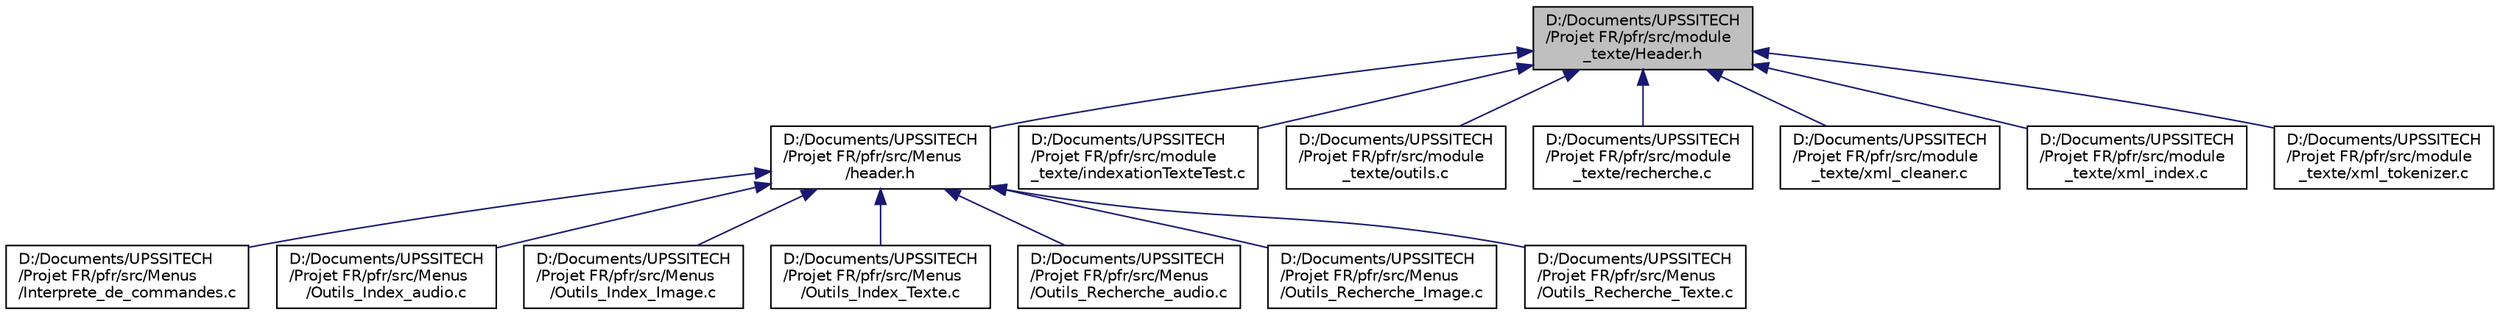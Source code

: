digraph "D:/Documents/UPSSITECH/Projet FR/pfr/src/module_texte/Header.h"
{
  edge [fontname="Helvetica",fontsize="10",labelfontname="Helvetica",labelfontsize="10"];
  node [fontname="Helvetica",fontsize="10",shape=record];
  Node12 [label="D:/Documents/UPSSITECH\l/Projet FR/pfr/src/module\l_texte/Header.h",height=0.2,width=0.4,color="black", fillcolor="grey75", style="filled", fontcolor="black"];
  Node12 -> Node13 [dir="back",color="midnightblue",fontsize="10",style="solid",fontname="Helvetica"];
  Node13 [label="D:/Documents/UPSSITECH\l/Projet FR/pfr/src/Menus\l/header.h",height=0.2,width=0.4,color="black", fillcolor="white", style="filled",URL="$_menus_2header_8h.html"];
  Node13 -> Node14 [dir="back",color="midnightblue",fontsize="10",style="solid",fontname="Helvetica"];
  Node14 [label="D:/Documents/UPSSITECH\l/Projet FR/pfr/src/Menus\l/Interprete_de_commandes.c",height=0.2,width=0.4,color="black", fillcolor="white", style="filled",URL="$_interprete__de__commandes_8c.html"];
  Node13 -> Node15 [dir="back",color="midnightblue",fontsize="10",style="solid",fontname="Helvetica"];
  Node15 [label="D:/Documents/UPSSITECH\l/Projet FR/pfr/src/Menus\l/Outils_Index_audio.c",height=0.2,width=0.4,color="black", fillcolor="white", style="filled",URL="$_outils___index__audio_8c.html"];
  Node13 -> Node16 [dir="back",color="midnightblue",fontsize="10",style="solid",fontname="Helvetica"];
  Node16 [label="D:/Documents/UPSSITECH\l/Projet FR/pfr/src/Menus\l/Outils_Index_Image.c",height=0.2,width=0.4,color="black", fillcolor="white", style="filled",URL="$_outils___index___image_8c.html"];
  Node13 -> Node17 [dir="back",color="midnightblue",fontsize="10",style="solid",fontname="Helvetica"];
  Node17 [label="D:/Documents/UPSSITECH\l/Projet FR/pfr/src/Menus\l/Outils_Index_Texte.c",height=0.2,width=0.4,color="black", fillcolor="white", style="filled",URL="$_outils___index___texte_8c.html"];
  Node13 -> Node18 [dir="back",color="midnightblue",fontsize="10",style="solid",fontname="Helvetica"];
  Node18 [label="D:/Documents/UPSSITECH\l/Projet FR/pfr/src/Menus\l/Outils_Recherche_audio.c",height=0.2,width=0.4,color="black", fillcolor="white", style="filled",URL="$_outils___recherche__audio_8c.html"];
  Node13 -> Node19 [dir="back",color="midnightblue",fontsize="10",style="solid",fontname="Helvetica"];
  Node19 [label="D:/Documents/UPSSITECH\l/Projet FR/pfr/src/Menus\l/Outils_Recherche_Image.c",height=0.2,width=0.4,color="black", fillcolor="white", style="filled",URL="$_outils___recherche___image_8c.html"];
  Node13 -> Node20 [dir="back",color="midnightblue",fontsize="10",style="solid",fontname="Helvetica"];
  Node20 [label="D:/Documents/UPSSITECH\l/Projet FR/pfr/src/Menus\l/Outils_Recherche_Texte.c",height=0.2,width=0.4,color="black", fillcolor="white", style="filled",URL="$_outils___recherche___texte_8c.html"];
  Node12 -> Node21 [dir="back",color="midnightblue",fontsize="10",style="solid",fontname="Helvetica"];
  Node21 [label="D:/Documents/UPSSITECH\l/Projet FR/pfr/src/module\l_texte/indexationTexteTest.c",height=0.2,width=0.4,color="black", fillcolor="white", style="filled",URL="$indexation_texte_test_8c.html"];
  Node12 -> Node22 [dir="back",color="midnightblue",fontsize="10",style="solid",fontname="Helvetica"];
  Node22 [label="D:/Documents/UPSSITECH\l/Projet FR/pfr/src/module\l_texte/outils.c",height=0.2,width=0.4,color="black", fillcolor="white", style="filled",URL="$outils_8c.html",tooltip="Quelques fonctions annexes nécessaire au bon fonctionnement. "];
  Node12 -> Node23 [dir="back",color="midnightblue",fontsize="10",style="solid",fontname="Helvetica"];
  Node23 [label="D:/Documents/UPSSITECH\l/Projet FR/pfr/src/module\l_texte/recherche.c",height=0.2,width=0.4,color="black", fillcolor="white", style="filled",URL="$recherche_8c.html",tooltip="Fonctions de recherche du module texte. "];
  Node12 -> Node24 [dir="back",color="midnightblue",fontsize="10",style="solid",fontname="Helvetica"];
  Node24 [label="D:/Documents/UPSSITECH\l/Projet FR/pfr/src/module\l_texte/xml_cleaner.c",height=0.2,width=0.4,color="black", fillcolor="white", style="filled",URL="$xml__cleaner_8c.html",tooltip="Fonctions permettant de nettoyer un fichier xml et d&#39;obtenir un .xml. "];
  Node12 -> Node25 [dir="back",color="midnightblue",fontsize="10",style="solid",fontname="Helvetica"];
  Node25 [label="D:/Documents/UPSSITECH\l/Projet FR/pfr/src/module\l_texte/xml_index.c",height=0.2,width=0.4,color="black", fillcolor="white", style="filled",URL="$xml__index_8c.html",tooltip="Fonctions d&#39;indexations et de création de piles de descripteurs. "];
  Node12 -> Node26 [dir="back",color="midnightblue",fontsize="10",style="solid",fontname="Helvetica"];
  Node26 [label="D:/Documents/UPSSITECH\l/Projet FR/pfr/src/module\l_texte/xml_tokenizer.c",height=0.2,width=0.4,color="black", fillcolor="white", style="filled",URL="$xml__tokenizer_8c.html",tooltip="Fonctions de nettoyage de fichiers .clean. "];
}
